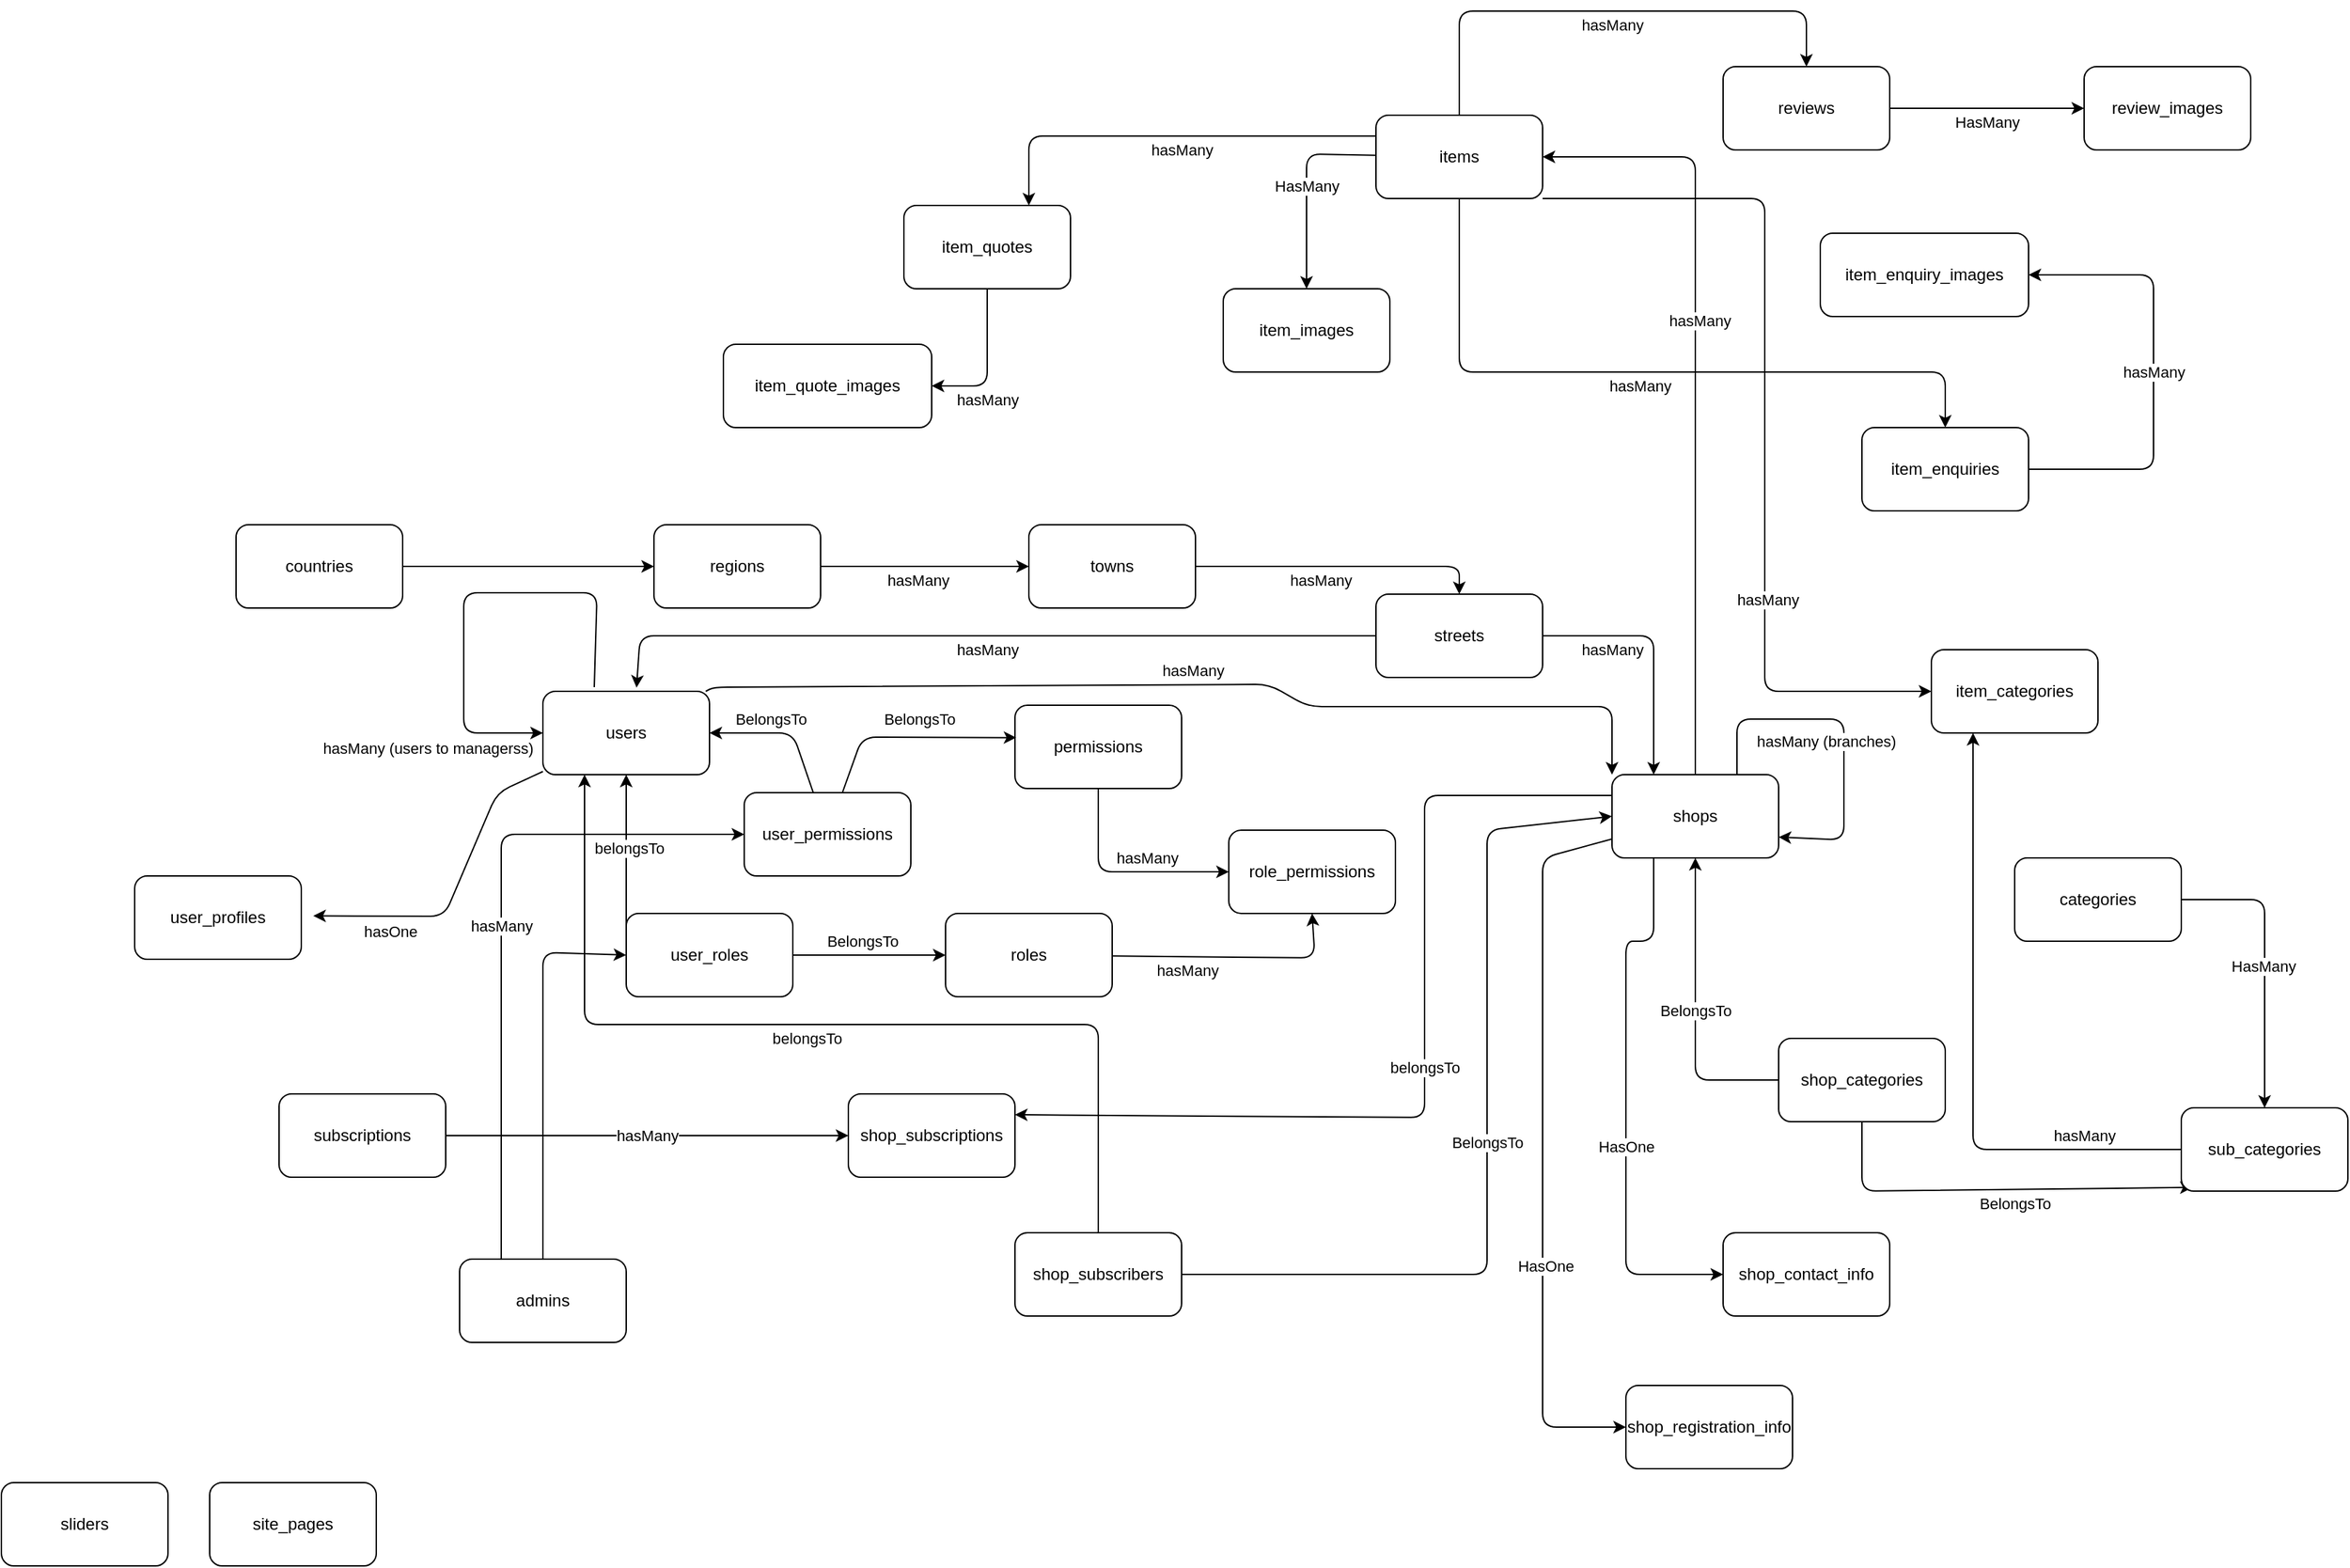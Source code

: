 <mxfile>
    <diagram id="YDaMer9PP_c48Mob9VdM" name="Page-1">
        <mxGraphModel dx="1557" dy="619" grid="0" gridSize="10" guides="0" tooltips="1" connect="1" arrows="1" fold="1" page="1" pageScale="1" pageWidth="1700" pageHeight="1100" background="none" math="0" shadow="0">
            <root>
                <mxCell id="0"/>
                <mxCell id="1" parent="0"/>
                <mxCell id="38" style="edgeStyle=none;html=1;entryX=0;entryY=0.5;entryDx=0;entryDy=0;exitX=0.25;exitY=1;exitDx=0;exitDy=0;" edge="1" parent="1" source="2" target="33">
                    <mxGeometry relative="1" as="geometry">
                        <Array as="points">
                            <mxPoint x="1200" y="780"/>
                            <mxPoint x="1180" y="780"/>
                            <mxPoint x="1180" y="1020"/>
                        </Array>
                    </mxGeometry>
                </mxCell>
                <mxCell id="39" value="HasOne" style="edgeLabel;html=1;align=center;verticalAlign=middle;resizable=0;points=[];" vertex="1" connectable="0" parent="38">
                    <mxGeometry x="0.17" relative="1" as="geometry">
                        <mxPoint as="offset"/>
                    </mxGeometry>
                </mxCell>
                <mxCell id="40" style="edgeStyle=none;html=1;entryX=0;entryY=0.5;entryDx=0;entryDy=0;" edge="1" parent="1" source="2" target="29">
                    <mxGeometry relative="1" as="geometry">
                        <Array as="points">
                            <mxPoint x="1120" y="720"/>
                            <mxPoint x="1120" y="760"/>
                            <mxPoint x="1120" y="1130"/>
                        </Array>
                    </mxGeometry>
                </mxCell>
                <mxCell id="41" value="HasOne" style="edgeLabel;html=1;align=center;verticalAlign=middle;resizable=0;points=[];" vertex="1" connectable="0" parent="40">
                    <mxGeometry x="0.324" y="2" relative="1" as="geometry">
                        <mxPoint as="offset"/>
                    </mxGeometry>
                </mxCell>
                <mxCell id="54" style="edgeStyle=none;html=1;entryX=1;entryY=0.5;entryDx=0;entryDy=0;" edge="1" parent="1" source="2" target="8">
                    <mxGeometry relative="1" as="geometry">
                        <Array as="points">
                            <mxPoint x="1230" y="215"/>
                        </Array>
                    </mxGeometry>
                </mxCell>
                <mxCell id="55" value="hasMany" style="edgeLabel;html=1;align=center;verticalAlign=middle;resizable=0;points=[];" vertex="1" connectable="0" parent="54">
                    <mxGeometry x="0.178" y="-3" relative="1" as="geometry">
                        <mxPoint as="offset"/>
                    </mxGeometry>
                </mxCell>
                <mxCell id="79" value="belongsTo" style="edgeStyle=none;html=1;entryX=1;entryY=0.25;entryDx=0;entryDy=0;exitX=0;exitY=0.25;exitDx=0;exitDy=0;" edge="1" parent="1" source="2" target="76">
                    <mxGeometry relative="1" as="geometry">
                        <Array as="points">
                            <mxPoint x="1035" y="675"/>
                            <mxPoint x="1035" y="907"/>
                        </Array>
                    </mxGeometry>
                </mxCell>
                <mxCell id="2" value="shops" style="rounded=1;whiteSpace=wrap;html=1;" vertex="1" parent="1">
                    <mxGeometry x="1170" y="660" width="120" height="60" as="geometry"/>
                </mxCell>
                <mxCell id="34" style="edgeStyle=none;html=1;" edge="1" parent="1" source="3" target="32">
                    <mxGeometry relative="1" as="geometry">
                        <Array as="points">
                            <mxPoint x="1640" y="750"/>
                        </Array>
                    </mxGeometry>
                </mxCell>
                <mxCell id="35" value="HasMany" style="edgeLabel;html=1;align=center;verticalAlign=middle;resizable=0;points=[];" vertex="1" connectable="0" parent="34">
                    <mxGeometry x="0.023" y="-1" relative="1" as="geometry">
                        <mxPoint as="offset"/>
                    </mxGeometry>
                </mxCell>
                <mxCell id="3" value="categories" style="rounded=1;whiteSpace=wrap;html=1;" vertex="1" parent="1">
                    <mxGeometry x="1460" y="720" width="120" height="60" as="geometry"/>
                </mxCell>
                <mxCell id="36" value="BelongsTo" style="edgeStyle=none;html=1;entryX=0.5;entryY=1;entryDx=0;entryDy=0;" edge="1" parent="1" source="4" target="2">
                    <mxGeometry relative="1" as="geometry">
                        <Array as="points">
                            <mxPoint x="1230" y="880"/>
                        </Array>
                    </mxGeometry>
                </mxCell>
                <mxCell id="37" value="BelongsTo" style="edgeStyle=none;html=1;entryX=0.068;entryY=0.956;entryDx=0;entryDy=0;entryPerimeter=0;" edge="1" parent="1" source="4" target="32">
                    <mxGeometry x="0.111" y="-10" relative="1" as="geometry">
                        <Array as="points">
                            <mxPoint x="1350" y="960"/>
                        </Array>
                        <mxPoint as="offset"/>
                    </mxGeometry>
                </mxCell>
                <mxCell id="4" value="shop_categories" style="rounded=1;whiteSpace=wrap;html=1;" vertex="1" parent="1">
                    <mxGeometry x="1290" y="850" width="120" height="60" as="geometry"/>
                </mxCell>
                <mxCell id="59" value="hasMany" style="edgeStyle=none;html=1;entryX=1;entryY=0.5;entryDx=0;entryDy=0;" edge="1" parent="1" source="5" target="23">
                    <mxGeometry x="0.273" y="10" relative="1" as="geometry">
                        <Array as="points">
                            <mxPoint x="720" y="380"/>
                        </Array>
                        <mxPoint as="offset"/>
                    </mxGeometry>
                </mxCell>
                <mxCell id="5" value="item_quotes" style="rounded=1;whiteSpace=wrap;html=1;" vertex="1" parent="1">
                    <mxGeometry x="660" y="250" width="120" height="60" as="geometry"/>
                </mxCell>
                <mxCell id="84" value="hasMany" style="edgeStyle=none;html=1;entryX=0;entryY=0;entryDx=0;entryDy=0;" edge="1" parent="1" source="6" target="2">
                    <mxGeometry x="-0.005" y="10" relative="1" as="geometry">
                        <Array as="points">
                            <mxPoint x="523" y="597"/>
                            <mxPoint x="923" y="595"/>
                            <mxPoint x="951" y="611"/>
                            <mxPoint x="1170" y="611"/>
                        </Array>
                        <mxPoint as="offset"/>
                    </mxGeometry>
                </mxCell>
                <mxCell id="90" value="hasOne" style="edgeStyle=none;html=1;entryX=1.072;entryY=0.479;entryDx=0;entryDy=0;entryPerimeter=0;" edge="1" parent="1" source="6" target="22">
                    <mxGeometry x="0.513" y="11" relative="1" as="geometry">
                        <Array as="points">
                            <mxPoint x="367" y="673"/>
                            <mxPoint x="329" y="762"/>
                        </Array>
                        <mxPoint as="offset"/>
                    </mxGeometry>
                </mxCell>
                <mxCell id="6" value="users" style="rounded=1;whiteSpace=wrap;html=1;" vertex="1" parent="1">
                    <mxGeometry x="400" y="600" width="120" height="60" as="geometry"/>
                </mxCell>
                <mxCell id="53" value="HasMany" style="edgeStyle=none;html=1;entryX=0.5;entryY=0;entryDx=0;entryDy=0;" edge="1" parent="1" source="8" target="10">
                    <mxGeometry relative="1" as="geometry">
                        <Array as="points">
                            <mxPoint x="950" y="213"/>
                        </Array>
                    </mxGeometry>
                </mxCell>
                <mxCell id="57" style="edgeStyle=none;html=1;entryX=0.75;entryY=0;entryDx=0;entryDy=0;exitX=0;exitY=0.25;exitDx=0;exitDy=0;" edge="1" parent="1" source="8" target="5">
                    <mxGeometry relative="1" as="geometry">
                        <Array as="points">
                            <mxPoint x="750" y="200"/>
                        </Array>
                    </mxGeometry>
                </mxCell>
                <mxCell id="58" value="hasMany" style="edgeLabel;html=1;align=center;verticalAlign=middle;resizable=0;points=[];" vertex="1" connectable="0" parent="57">
                    <mxGeometry x="-0.087" y="-1" relative="1" as="geometry">
                        <mxPoint x="-3" y="11" as="offset"/>
                    </mxGeometry>
                </mxCell>
                <mxCell id="63" value="hasMany" style="edgeStyle=none;html=1;entryX=0.5;entryY=0;entryDx=0;entryDy=0;" edge="1" parent="1" source="8" target="9">
                    <mxGeometry x="-0.01" y="-10" relative="1" as="geometry">
                        <Array as="points">
                            <mxPoint x="1060" y="370"/>
                            <mxPoint x="1410" y="370"/>
                        </Array>
                        <mxPoint as="offset"/>
                    </mxGeometry>
                </mxCell>
                <mxCell id="68" style="edgeStyle=none;html=1;entryX=0;entryY=0.5;entryDx=0;entryDy=0;exitX=1;exitY=1;exitDx=0;exitDy=0;" edge="1" parent="1" source="8" target="65">
                    <mxGeometry relative="1" as="geometry">
                        <Array as="points">
                            <mxPoint x="1280" y="245"/>
                            <mxPoint x="1280" y="600"/>
                        </Array>
                    </mxGeometry>
                </mxCell>
                <mxCell id="69" value="hasMany" style="edgeLabel;html=1;align=center;verticalAlign=middle;resizable=0;points=[];" vertex="1" connectable="0" parent="68">
                    <mxGeometry x="0.412" y="2" relative="1" as="geometry">
                        <mxPoint as="offset"/>
                    </mxGeometry>
                </mxCell>
                <mxCell id="74" value="hasMany" style="edgeStyle=none;html=1;entryX=0.5;entryY=0;entryDx=0;entryDy=0;" edge="1" parent="1" source="8" target="11">
                    <mxGeometry x="0.014" y="-10" relative="1" as="geometry">
                        <Array as="points">
                            <mxPoint x="1060" y="110"/>
                            <mxPoint x="1310" y="110"/>
                        </Array>
                        <mxPoint as="offset"/>
                    </mxGeometry>
                </mxCell>
                <mxCell id="8" value="items" style="rounded=1;whiteSpace=wrap;html=1;" vertex="1" parent="1">
                    <mxGeometry x="1000" y="185" width="120" height="60" as="geometry"/>
                </mxCell>
                <mxCell id="60" value="hasMany" style="edgeStyle=none;html=1;entryX=1;entryY=0.5;entryDx=0;entryDy=0;" edge="1" parent="1" source="9" target="24">
                    <mxGeometry relative="1" as="geometry">
                        <Array as="points">
                            <mxPoint x="1560" y="440"/>
                            <mxPoint x="1560" y="300"/>
                        </Array>
                    </mxGeometry>
                </mxCell>
                <mxCell id="9" value="item_enquiries" style="rounded=1;whiteSpace=wrap;html=1;" vertex="1" parent="1">
                    <mxGeometry x="1350" y="410" width="120" height="60" as="geometry"/>
                </mxCell>
                <mxCell id="10" value="item_images" style="rounded=1;whiteSpace=wrap;html=1;" vertex="1" parent="1">
                    <mxGeometry x="890" y="310" width="120" height="60" as="geometry"/>
                </mxCell>
                <mxCell id="42" value="HasMany" style="edgeStyle=none;html=1;entryX=0;entryY=0.5;entryDx=0;entryDy=0;" edge="1" parent="1" source="11" target="25">
                    <mxGeometry y="-10" relative="1" as="geometry">
                        <Array as="points">
                            <mxPoint x="1390" y="180"/>
                        </Array>
                        <mxPoint as="offset"/>
                    </mxGeometry>
                </mxCell>
                <mxCell id="11" value="reviews" style="rounded=1;whiteSpace=wrap;html=1;" vertex="1" parent="1">
                    <mxGeometry x="1250" y="150" width="120" height="60" as="geometry"/>
                </mxCell>
                <mxCell id="61" value="hasMany" style="edgeStyle=none;html=1;entryX=0;entryY=0.5;entryDx=0;entryDy=0;" edge="1" parent="1" source="12" target="13">
                    <mxGeometry x="-0.067" y="-10" relative="1" as="geometry">
                        <mxPoint as="offset"/>
                    </mxGeometry>
                </mxCell>
                <mxCell id="12" value="regions" style="rounded=1;whiteSpace=wrap;html=1;" vertex="1" parent="1">
                    <mxGeometry x="480" y="480" width="120" height="60" as="geometry"/>
                </mxCell>
                <mxCell id="62" value="hasMany" style="edgeStyle=none;html=1;entryX=0.5;entryY=0;entryDx=0;entryDy=0;" edge="1" parent="1" source="13" target="14">
                    <mxGeometry x="-0.143" y="-10" relative="1" as="geometry">
                        <Array as="points">
                            <mxPoint x="1060" y="510"/>
                        </Array>
                        <mxPoint as="offset"/>
                    </mxGeometry>
                </mxCell>
                <mxCell id="13" value="towns" style="rounded=1;whiteSpace=wrap;html=1;" vertex="1" parent="1">
                    <mxGeometry x="750" y="480" width="120" height="60" as="geometry"/>
                </mxCell>
                <mxCell id="72" value="hasMany" style="edgeStyle=none;html=1;entryX=0.25;entryY=0;entryDx=0;entryDy=0;" edge="1" parent="1" source="14" target="2">
                    <mxGeometry x="-0.444" y="-10" relative="1" as="geometry">
                        <Array as="points">
                            <mxPoint x="1200" y="560"/>
                        </Array>
                        <mxPoint as="offset"/>
                    </mxGeometry>
                </mxCell>
                <mxCell id="73" value="hasMany" style="edgeStyle=none;html=1;entryX=0.562;entryY=-0.044;entryDx=0;entryDy=0;entryPerimeter=0;" edge="1" parent="1" source="14" target="6">
                    <mxGeometry x="-0.013" y="10" relative="1" as="geometry">
                        <Array as="points">
                            <mxPoint x="470" y="560"/>
                        </Array>
                        <mxPoint as="offset"/>
                    </mxGeometry>
                </mxCell>
                <mxCell id="14" value="streets" style="rounded=1;whiteSpace=wrap;html=1;" vertex="1" parent="1">
                    <mxGeometry x="1000" y="530" width="120" height="60" as="geometry"/>
                </mxCell>
                <mxCell id="77" value="hasMany" style="edgeStyle=none;html=1;entryX=0;entryY=0.5;entryDx=0;entryDy=0;" edge="1" parent="1" source="15" target="76">
                    <mxGeometry relative="1" as="geometry"/>
                </mxCell>
                <mxCell id="15" value="subscriptions" style="rounded=1;whiteSpace=wrap;html=1;" vertex="1" parent="1">
                    <mxGeometry x="210" y="890" width="120" height="60" as="geometry"/>
                </mxCell>
                <mxCell id="43" value="BelongsTo" style="edgeStyle=none;html=1;entryX=0;entryY=0.5;entryDx=0;entryDy=0;" edge="1" parent="1" source="17" target="2">
                    <mxGeometry relative="1" as="geometry">
                        <Array as="points">
                            <mxPoint x="1080" y="1020"/>
                            <mxPoint x="1080" y="700"/>
                        </Array>
                    </mxGeometry>
                </mxCell>
                <mxCell id="44" value="belongsTo" style="edgeStyle=none;html=1;entryX=0.25;entryY=1;entryDx=0;entryDy=0;" edge="1" parent="1" source="17" target="6">
                    <mxGeometry x="0.029" y="10" relative="1" as="geometry">
                        <Array as="points">
                            <mxPoint x="800" y="840"/>
                            <mxPoint x="430" y="840"/>
                        </Array>
                        <mxPoint as="offset"/>
                    </mxGeometry>
                </mxCell>
                <mxCell id="17" value="shop_subscribers" style="rounded=1;whiteSpace=wrap;html=1;" vertex="1" parent="1">
                    <mxGeometry x="740" y="990" width="120" height="60" as="geometry"/>
                </mxCell>
                <mxCell id="86" style="edgeStyle=none;html=1;entryX=0.5;entryY=1;entryDx=0;entryDy=0;" edge="1" parent="1" source="18" target="85">
                    <mxGeometry relative="1" as="geometry">
                        <Array as="points">
                            <mxPoint x="956" y="792"/>
                        </Array>
                    </mxGeometry>
                </mxCell>
                <mxCell id="88" value="hasMany" style="edgeLabel;html=1;align=center;verticalAlign=middle;resizable=0;points=[];" vertex="1" connectable="0" parent="86">
                    <mxGeometry x="-0.393" relative="1" as="geometry">
                        <mxPoint y="10" as="offset"/>
                    </mxGeometry>
                </mxCell>
                <mxCell id="18" value="roles" style="rounded=1;whiteSpace=wrap;html=1;" vertex="1" parent="1">
                    <mxGeometry x="690" y="760" width="120" height="60" as="geometry"/>
                </mxCell>
                <mxCell id="87" style="edgeStyle=none;html=1;entryX=0;entryY=0.5;entryDx=0;entryDy=0;" edge="1" parent="1" source="19" target="85">
                    <mxGeometry relative="1" as="geometry">
                        <Array as="points">
                            <mxPoint x="800" y="730"/>
                        </Array>
                    </mxGeometry>
                </mxCell>
                <mxCell id="89" value="hasMany" style="edgeLabel;html=1;align=center;verticalAlign=middle;resizable=0;points=[];" vertex="1" connectable="0" parent="87">
                    <mxGeometry x="-0.491" y="1" relative="1" as="geometry">
                        <mxPoint x="34" y="11" as="offset"/>
                    </mxGeometry>
                </mxCell>
                <mxCell id="19" value="permissions" style="rounded=1;whiteSpace=wrap;html=1;" vertex="1" parent="1">
                    <mxGeometry x="740" y="610" width="120" height="60" as="geometry"/>
                </mxCell>
                <mxCell id="81" style="edgeStyle=none;html=1;entryX=0;entryY=0.5;entryDx=0;entryDy=0;" edge="1" parent="1" source="21" target="46">
                    <mxGeometry relative="1" as="geometry">
                        <Array as="points">
                            <mxPoint x="400" y="788"/>
                        </Array>
                    </mxGeometry>
                </mxCell>
                <mxCell id="91" value="hasMany" style="edgeStyle=none;html=1;entryX=0;entryY=0.5;entryDx=0;entryDy=0;exitX=0.25;exitY=0;exitDx=0;exitDy=0;" edge="1" parent="1" source="21" target="50">
                    <mxGeometry relative="1" as="geometry">
                        <Array as="points">
                            <mxPoint x="370" y="703"/>
                        </Array>
                    </mxGeometry>
                </mxCell>
                <mxCell id="21" value="admins" style="rounded=1;whiteSpace=wrap;html=1;" vertex="1" parent="1">
                    <mxGeometry x="340" y="1009" width="120" height="60" as="geometry"/>
                </mxCell>
                <mxCell id="22" value="user_profiles" style="rounded=1;whiteSpace=wrap;html=1;" vertex="1" parent="1">
                    <mxGeometry x="106" y="733" width="120" height="60" as="geometry"/>
                </mxCell>
                <mxCell id="23" value="item_quote_images" style="rounded=1;whiteSpace=wrap;html=1;" vertex="1" parent="1">
                    <mxGeometry x="530" y="350" width="150" height="60" as="geometry"/>
                </mxCell>
                <mxCell id="24" value="item_enquiry_images" style="rounded=1;whiteSpace=wrap;html=1;" vertex="1" parent="1">
                    <mxGeometry x="1320" y="270" width="150" height="60" as="geometry"/>
                </mxCell>
                <mxCell id="25" value="review_images" style="rounded=1;whiteSpace=wrap;html=1;" vertex="1" parent="1">
                    <mxGeometry x="1510" y="150" width="120" height="60" as="geometry"/>
                </mxCell>
                <mxCell id="27" value="sliders" style="rounded=1;whiteSpace=wrap;html=1;" vertex="1" parent="1">
                    <mxGeometry x="10" y="1170" width="120" height="60" as="geometry"/>
                </mxCell>
                <mxCell id="28" value="site_pages" style="rounded=1;whiteSpace=wrap;html=1;" vertex="1" parent="1">
                    <mxGeometry x="160" y="1170" width="120" height="60" as="geometry"/>
                </mxCell>
                <mxCell id="29" value="shop_registration_info" style="rounded=1;whiteSpace=wrap;html=1;" vertex="1" parent="1">
                    <mxGeometry x="1180" y="1100" width="120" height="60" as="geometry"/>
                </mxCell>
                <mxCell id="80" style="edgeStyle=none;html=1;" edge="1" parent="1" source="31" target="12">
                    <mxGeometry relative="1" as="geometry"/>
                </mxCell>
                <mxCell id="31" value="countries" style="rounded=1;whiteSpace=wrap;html=1;" vertex="1" parent="1">
                    <mxGeometry x="179" y="480" width="120" height="60" as="geometry"/>
                </mxCell>
                <mxCell id="67" value="hasMany" style="edgeStyle=none;html=1;entryX=0.25;entryY=1;entryDx=0;entryDy=0;" edge="1" parent="1" source="32" target="65">
                    <mxGeometry x="-0.689" y="-10" relative="1" as="geometry">
                        <Array as="points">
                            <mxPoint x="1430" y="930"/>
                        </Array>
                        <mxPoint as="offset"/>
                    </mxGeometry>
                </mxCell>
                <mxCell id="32" value="sub_categories" style="rounded=1;whiteSpace=wrap;html=1;" vertex="1" parent="1">
                    <mxGeometry x="1580" y="900" width="120" height="60" as="geometry"/>
                </mxCell>
                <mxCell id="33" value="shop_contact_info" style="rounded=1;whiteSpace=wrap;html=1;" vertex="1" parent="1">
                    <mxGeometry x="1250" y="990" width="120" height="60" as="geometry"/>
                </mxCell>
                <mxCell id="47" style="edgeStyle=none;html=1;entryX=0.5;entryY=1;entryDx=0;entryDy=0;exitX=0;exitY=0.5;exitDx=0;exitDy=0;" edge="1" parent="1" source="46" target="6">
                    <mxGeometry relative="1" as="geometry"/>
                </mxCell>
                <mxCell id="48" value="belongsTo" style="edgeLabel;html=1;align=center;verticalAlign=middle;resizable=0;points=[];" vertex="1" connectable="0" parent="47">
                    <mxGeometry x="0.188" y="-2" relative="1" as="geometry">
                        <mxPoint as="offset"/>
                    </mxGeometry>
                </mxCell>
                <mxCell id="49" value="BelongsTo" style="edgeStyle=none;html=1;entryX=0;entryY=0.5;entryDx=0;entryDy=0;" edge="1" parent="1" source="46" target="18">
                    <mxGeometry x="-0.091" y="10" relative="1" as="geometry">
                        <mxPoint as="offset"/>
                    </mxGeometry>
                </mxCell>
                <mxCell id="46" value="user_roles" style="rounded=1;whiteSpace=wrap;html=1;" vertex="1" parent="1">
                    <mxGeometry x="460" y="760" width="120" height="60" as="geometry"/>
                </mxCell>
                <mxCell id="51" value="BelongsTo" style="edgeStyle=none;html=1;entryX=1;entryY=0.5;entryDx=0;entryDy=0;" edge="1" parent="1" source="50" target="6">
                    <mxGeometry x="0.167" y="-10" relative="1" as="geometry">
                        <Array as="points">
                            <mxPoint x="580" y="630"/>
                        </Array>
                        <mxPoint as="offset"/>
                    </mxGeometry>
                </mxCell>
                <mxCell id="52" value="BelongsTo" style="edgeStyle=none;html=1;entryX=0.008;entryY=0.389;entryDx=0;entryDy=0;entryPerimeter=0;" edge="1" parent="1" source="50" target="19">
                    <mxGeometry x="0.083" y="13" relative="1" as="geometry">
                        <Array as="points">
                            <mxPoint x="630" y="633"/>
                        </Array>
                        <mxPoint as="offset"/>
                    </mxGeometry>
                </mxCell>
                <mxCell id="50" value="user_permissions" style="rounded=1;whiteSpace=wrap;html=1;" vertex="1" parent="1">
                    <mxGeometry x="545" y="673" width="120" height="60" as="geometry"/>
                </mxCell>
                <mxCell id="65" value="item_categories" style="rounded=1;whiteSpace=wrap;html=1;" vertex="1" parent="1">
                    <mxGeometry x="1400" y="570" width="120" height="60" as="geometry"/>
                </mxCell>
                <mxCell id="76" value="shop_subscriptions" style="rounded=1;whiteSpace=wrap;html=1;" vertex="1" parent="1">
                    <mxGeometry x="620" y="890" width="120" height="60" as="geometry"/>
                </mxCell>
                <mxCell id="82" style="edgeStyle=none;html=1;entryX=0;entryY=0.5;entryDx=0;entryDy=0;" edge="1" parent="1" target="6">
                    <mxGeometry relative="1" as="geometry">
                        <mxPoint x="437" y="597" as="sourcePoint"/>
                        <Array as="points">
                            <mxPoint x="439" y="529"/>
                            <mxPoint x="343" y="529"/>
                            <mxPoint x="343" y="630"/>
                        </Array>
                    </mxGeometry>
                </mxCell>
                <mxCell id="83" value="hasMany (users to managerss)" style="edgeLabel;html=1;align=center;verticalAlign=middle;resizable=0;points=[];" vertex="1" connectable="0" parent="82">
                    <mxGeometry x="0.435" y="-1" relative="1" as="geometry">
                        <mxPoint x="-25" y="45" as="offset"/>
                    </mxGeometry>
                </mxCell>
                <mxCell id="85" value="role_permissions" style="rounded=1;whiteSpace=wrap;html=1;" vertex="1" parent="1">
                    <mxGeometry x="894" y="700" width="120" height="60" as="geometry"/>
                </mxCell>
                <mxCell id="92" value="hasMany (branches)" style="edgeStyle=none;html=1;exitX=0.75;exitY=0;exitDx=0;exitDy=0;entryX=1;entryY=0.75;entryDx=0;entryDy=0;" edge="1" parent="1" source="2" target="2">
                    <mxGeometry x="0.061" y="-13" relative="1" as="geometry">
                        <Array as="points">
                            <mxPoint x="1260" y="620"/>
                            <mxPoint x="1337" y="620"/>
                            <mxPoint x="1337" y="707"/>
                        </Array>
                        <mxPoint as="offset"/>
                    </mxGeometry>
                </mxCell>
            </root>
        </mxGraphModel>
    </diagram>
</mxfile>